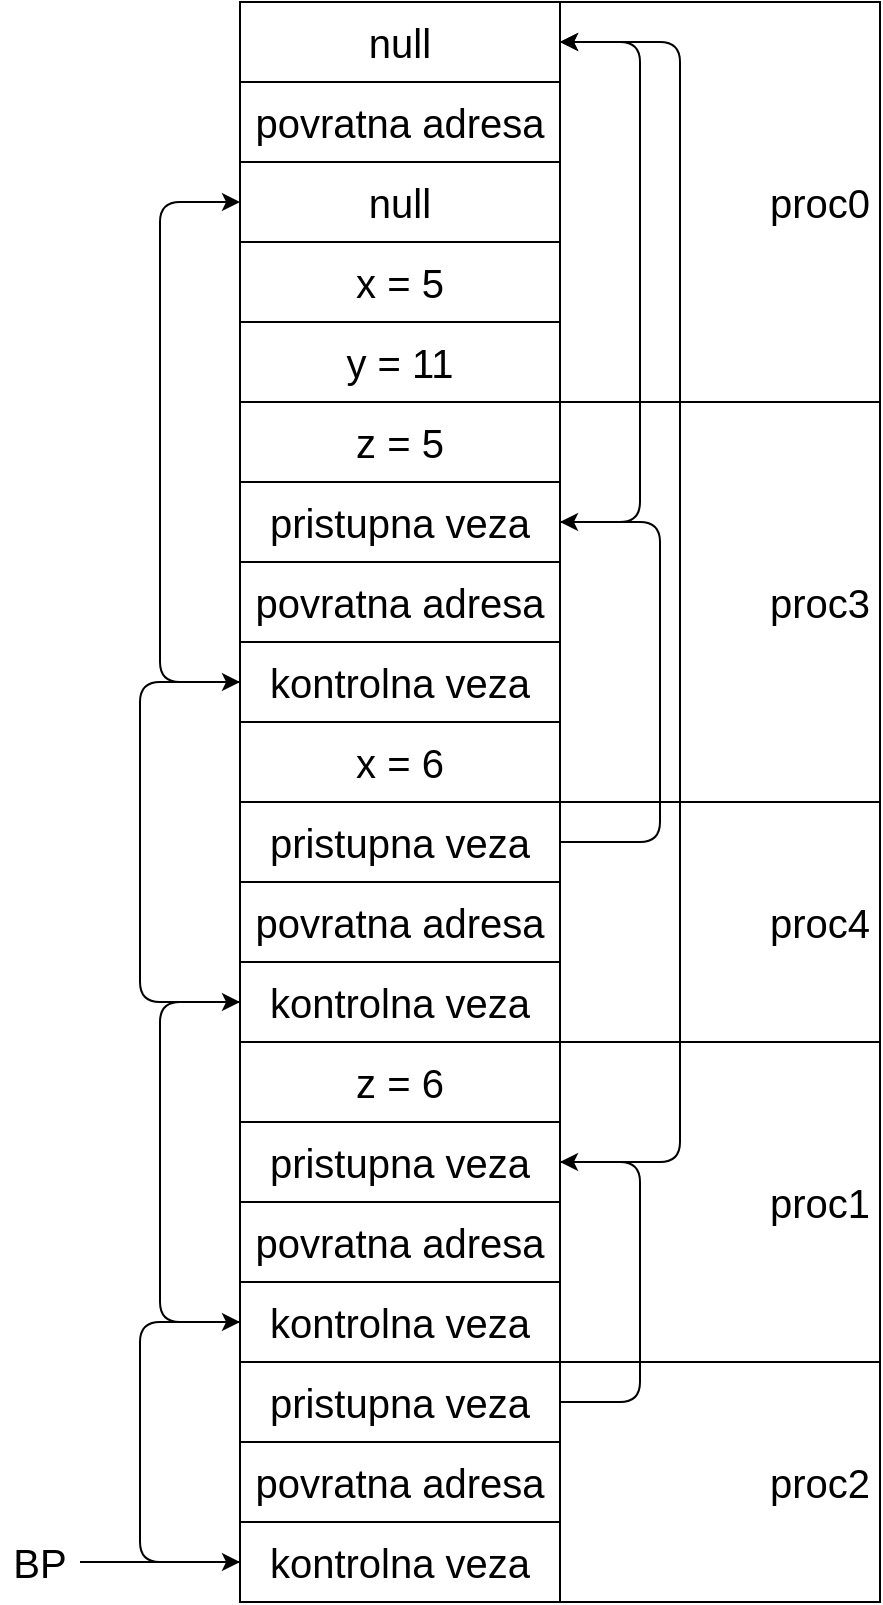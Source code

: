 <mxfile>
    <diagram id="3rr27o8rhyxWq3APOUr5" name="Stek">
        <mxGraphModel dx="835" dy="987" grid="1" gridSize="10" guides="1" tooltips="1" connect="1" arrows="1" fold="1" page="1" pageScale="1" pageWidth="850" pageHeight="1100" math="0" shadow="0">
            <root>
                <mxCell id="0"/>
                <mxCell id="1" parent="0"/>
                <mxCell id="42" value="" style="rounded=0;whiteSpace=wrap;html=1;fontSize=20;" vertex="1" parent="1">
                    <mxGeometry x="240" y="760" width="320" height="120" as="geometry"/>
                </mxCell>
                <mxCell id="38" value="" style="rounded=0;whiteSpace=wrap;html=1;fontSize=20;" vertex="1" parent="1">
                    <mxGeometry x="240" y="600" width="320" height="160" as="geometry"/>
                </mxCell>
                <mxCell id="26" value="" style="rounded=0;whiteSpace=wrap;html=1;fontSize=20;" vertex="1" parent="1">
                    <mxGeometry x="240" y="480" width="320" height="120" as="geometry"/>
                </mxCell>
                <mxCell id="19" value="" style="rounded=0;whiteSpace=wrap;html=1;fontSize=20;" vertex="1" parent="1">
                    <mxGeometry x="240" y="280" width="320" height="200" as="geometry"/>
                </mxCell>
                <mxCell id="17" value="" style="rounded=0;whiteSpace=wrap;html=1;fontSize=20;" vertex="1" parent="1">
                    <mxGeometry x="240" y="80" width="320" height="200" as="geometry"/>
                </mxCell>
                <mxCell id="5" value="&lt;font style=&quot;font-size: 20px&quot;&gt;x = 5&lt;/font&gt;" style="rounded=0;whiteSpace=wrap;html=1;" vertex="1" parent="1">
                    <mxGeometry x="240" y="200" width="160" height="40" as="geometry"/>
                </mxCell>
                <mxCell id="6" value="&lt;font style=&quot;font-size: 20px&quot;&gt;y = 11&lt;/font&gt;" style="rounded=0;whiteSpace=wrap;html=1;" vertex="1" parent="1">
                    <mxGeometry x="240" y="240" width="160" height="40" as="geometry"/>
                </mxCell>
                <mxCell id="7" value="&lt;span style=&quot;font-size: 20px&quot;&gt;null&lt;/span&gt;" style="rounded=0;whiteSpace=wrap;html=1;" vertex="1" parent="1">
                    <mxGeometry x="240" y="80" width="160" height="40" as="geometry"/>
                </mxCell>
                <mxCell id="8" value="&lt;font style=&quot;font-size: 20px&quot;&gt;povratna adresa&lt;/font&gt;" style="rounded=0;whiteSpace=wrap;html=1;" vertex="1" parent="1">
                    <mxGeometry x="240" y="120" width="160" height="40" as="geometry"/>
                </mxCell>
                <mxCell id="9" value="&lt;span style=&quot;font-size: 20px&quot;&gt;null&lt;/span&gt;" style="rounded=0;whiteSpace=wrap;html=1;" vertex="1" parent="1">
                    <mxGeometry x="240" y="160" width="160" height="40" as="geometry"/>
                </mxCell>
                <mxCell id="10" value="&lt;font style=&quot;font-size: 20px&quot;&gt;z = 5&lt;/font&gt;" style="rounded=0;whiteSpace=wrap;html=1;" vertex="1" parent="1">
                    <mxGeometry x="240" y="280" width="160" height="40" as="geometry"/>
                </mxCell>
                <mxCell id="11" value="&lt;font style=&quot;font-size: 20px&quot;&gt;pristupna veza&lt;/font&gt;" style="rounded=0;whiteSpace=wrap;html=1;" vertex="1" parent="1">
                    <mxGeometry x="240" y="320" width="160" height="40" as="geometry"/>
                </mxCell>
                <mxCell id="12" value="&lt;font style=&quot;font-size: 20px&quot;&gt;povratna adresa&lt;/font&gt;" style="rounded=0;whiteSpace=wrap;html=1;" vertex="1" parent="1">
                    <mxGeometry x="240" y="360" width="160" height="40" as="geometry"/>
                </mxCell>
                <mxCell id="13" value="&lt;span style=&quot;font-size: 20px&quot;&gt;kontrolna veza&lt;/span&gt;" style="rounded=0;whiteSpace=wrap;html=1;" vertex="1" parent="1">
                    <mxGeometry x="240" y="400" width="160" height="40" as="geometry"/>
                </mxCell>
                <mxCell id="14" value="" style="endArrow=classic;html=1;fontSize=20;exitX=1;exitY=0.5;exitDx=0;exitDy=0;entryX=1;entryY=0.5;entryDx=0;entryDy=0;" edge="1" parent="1" source="11" target="7">
                    <mxGeometry width="50" height="50" relative="1" as="geometry">
                        <mxPoint x="470" y="410" as="sourcePoint"/>
                        <mxPoint x="520" y="360" as="targetPoint"/>
                        <Array as="points">
                            <mxPoint x="440" y="340"/>
                            <mxPoint x="440" y="100"/>
                        </Array>
                    </mxGeometry>
                </mxCell>
                <mxCell id="15" value="" style="endArrow=classic;html=1;fontSize=20;exitX=0;exitY=0.5;exitDx=0;exitDy=0;entryX=0;entryY=0.5;entryDx=0;entryDy=0;" edge="1" parent="1" source="13" target="9">
                    <mxGeometry width="50" height="50" relative="1" as="geometry">
                        <mxPoint x="100" y="360" as="sourcePoint"/>
                        <mxPoint x="150" y="310" as="targetPoint"/>
                        <Array as="points">
                            <mxPoint x="200" y="420"/>
                            <mxPoint x="200" y="180"/>
                        </Array>
                    </mxGeometry>
                </mxCell>
                <mxCell id="16" value="&lt;font style=&quot;font-size: 20px&quot;&gt;x = 6&lt;/font&gt;" style="rounded=0;whiteSpace=wrap;html=1;" vertex="1" parent="1">
                    <mxGeometry x="240" y="440" width="160" height="40" as="geometry"/>
                </mxCell>
                <mxCell id="18" value="proc0" style="text;html=1;strokeColor=none;fillColor=none;align=center;verticalAlign=middle;whiteSpace=wrap;rounded=0;fontSize=20;" vertex="1" parent="1">
                    <mxGeometry x="500" y="165" width="60" height="30" as="geometry"/>
                </mxCell>
                <mxCell id="20" value="proc3" style="text;html=1;strokeColor=none;fillColor=none;align=center;verticalAlign=middle;whiteSpace=wrap;rounded=0;fontSize=20;" vertex="1" parent="1">
                    <mxGeometry x="500" y="365" width="60" height="30" as="geometry"/>
                </mxCell>
                <mxCell id="21" value="&lt;font style=&quot;font-size: 20px&quot;&gt;pristupna veza&lt;/font&gt;" style="rounded=0;whiteSpace=wrap;html=1;" vertex="1" parent="1">
                    <mxGeometry x="240" y="480" width="160" height="40" as="geometry"/>
                </mxCell>
                <mxCell id="22" value="&lt;font style=&quot;font-size: 20px&quot;&gt;povratna adresa&lt;/font&gt;" style="rounded=0;whiteSpace=wrap;html=1;" vertex="1" parent="1">
                    <mxGeometry x="240" y="520" width="160" height="40" as="geometry"/>
                </mxCell>
                <mxCell id="23" value="&lt;span style=&quot;font-size: 20px&quot;&gt;kontrolna veza&lt;/span&gt;" style="rounded=0;whiteSpace=wrap;html=1;" vertex="1" parent="1">
                    <mxGeometry x="240" y="560" width="160" height="40" as="geometry"/>
                </mxCell>
                <mxCell id="24" value="" style="endArrow=classic;html=1;fontSize=20;exitX=1;exitY=0.5;exitDx=0;exitDy=0;entryX=1;entryY=0.5;entryDx=0;entryDy=0;" edge="1" parent="1" source="21" target="11">
                    <mxGeometry width="50" height="50" relative="1" as="geometry">
                        <mxPoint x="480" y="620" as="sourcePoint"/>
                        <mxPoint x="530" y="570" as="targetPoint"/>
                        <Array as="points">
                            <mxPoint x="450" y="500"/>
                            <mxPoint x="450" y="340"/>
                        </Array>
                    </mxGeometry>
                </mxCell>
                <mxCell id="25" value="" style="endArrow=classic;html=1;fontSize=20;exitX=0;exitY=0.5;exitDx=0;exitDy=0;entryX=0;entryY=0.5;entryDx=0;entryDy=0;" edge="1" parent="1" source="23" target="13">
                    <mxGeometry width="50" height="50" relative="1" as="geometry">
                        <mxPoint x="30" y="600" as="sourcePoint"/>
                        <mxPoint x="80" y="550" as="targetPoint"/>
                        <Array as="points">
                            <mxPoint x="190" y="580"/>
                            <mxPoint x="190" y="420"/>
                        </Array>
                    </mxGeometry>
                </mxCell>
                <mxCell id="27" value="proc4" style="text;html=1;strokeColor=none;fillColor=none;align=center;verticalAlign=middle;whiteSpace=wrap;rounded=0;fontSize=20;" vertex="1" parent="1">
                    <mxGeometry x="500" y="525" width="60" height="30" as="geometry"/>
                </mxCell>
                <mxCell id="28" value="&lt;font style=&quot;font-size: 20px&quot;&gt;z = 6&lt;/font&gt;" style="rounded=0;whiteSpace=wrap;html=1;" vertex="1" parent="1">
                    <mxGeometry x="240" y="600" width="160" height="40" as="geometry"/>
                </mxCell>
                <mxCell id="29" value="&lt;font style=&quot;font-size: 20px&quot;&gt;pristupna veza&lt;/font&gt;" style="rounded=0;whiteSpace=wrap;html=1;" vertex="1" parent="1">
                    <mxGeometry x="240" y="640" width="160" height="40" as="geometry"/>
                </mxCell>
                <mxCell id="30" value="&lt;font style=&quot;font-size: 20px&quot;&gt;povratna adresa&lt;/font&gt;" style="rounded=0;whiteSpace=wrap;html=1;" vertex="1" parent="1">
                    <mxGeometry x="240" y="680" width="160" height="40" as="geometry"/>
                </mxCell>
                <mxCell id="31" value="&lt;span style=&quot;font-size: 20px&quot;&gt;kontrolna veza&lt;/span&gt;" style="rounded=0;whiteSpace=wrap;html=1;" vertex="1" parent="1">
                    <mxGeometry x="240" y="720" width="160" height="40" as="geometry"/>
                </mxCell>
                <mxCell id="33" value="" style="endArrow=classic;html=1;fontSize=20;exitX=1;exitY=0.5;exitDx=0;exitDy=0;entryX=1;entryY=0.5;entryDx=0;entryDy=0;" edge="1" parent="1" source="29" target="7">
                    <mxGeometry width="50" height="50" relative="1" as="geometry">
                        <mxPoint x="500" y="710" as="sourcePoint"/>
                        <mxPoint x="550" y="660" as="targetPoint"/>
                        <Array as="points">
                            <mxPoint x="460" y="660"/>
                            <mxPoint x="460" y="100"/>
                        </Array>
                    </mxGeometry>
                </mxCell>
                <mxCell id="34" value="" style="endArrow=classic;html=1;fontSize=20;exitX=0;exitY=0.5;exitDx=0;exitDy=0;entryX=0;entryY=0.5;entryDx=0;entryDy=0;" edge="1" parent="1" source="31" target="23">
                    <mxGeometry width="50" height="50" relative="1" as="geometry">
                        <mxPoint x="80" y="750" as="sourcePoint"/>
                        <mxPoint x="130" y="700" as="targetPoint"/>
                        <Array as="points">
                            <mxPoint x="200" y="740"/>
                            <mxPoint x="200" y="580"/>
                        </Array>
                    </mxGeometry>
                </mxCell>
                <mxCell id="35" value="&lt;font style=&quot;font-size: 20px&quot;&gt;pristupna veza&lt;/font&gt;" style="rounded=0;whiteSpace=wrap;html=1;" vertex="1" parent="1">
                    <mxGeometry x="240" y="760" width="160" height="40" as="geometry"/>
                </mxCell>
                <mxCell id="36" value="&lt;font style=&quot;font-size: 20px&quot;&gt;povratna adresa&lt;/font&gt;" style="rounded=0;whiteSpace=wrap;html=1;" vertex="1" parent="1">
                    <mxGeometry x="240" y="800" width="160" height="40" as="geometry"/>
                </mxCell>
                <mxCell id="37" value="&lt;span style=&quot;font-size: 20px&quot;&gt;kontrolna veza&lt;/span&gt;" style="rounded=0;whiteSpace=wrap;html=1;" vertex="1" parent="1">
                    <mxGeometry x="240" y="840" width="160" height="40" as="geometry"/>
                </mxCell>
                <mxCell id="39" value="proc1" style="text;html=1;strokeColor=none;fillColor=none;align=center;verticalAlign=middle;whiteSpace=wrap;rounded=0;fontSize=20;" vertex="1" parent="1">
                    <mxGeometry x="500" y="665" width="60" height="30" as="geometry"/>
                </mxCell>
                <mxCell id="40" value="" style="endArrow=classic;html=1;fontSize=20;exitX=0;exitY=0.5;exitDx=0;exitDy=0;entryX=0;entryY=0.5;entryDx=0;entryDy=0;" edge="1" parent="1" source="37" target="31">
                    <mxGeometry width="50" height="50" relative="1" as="geometry">
                        <mxPoint x="50" y="740" as="sourcePoint"/>
                        <mxPoint x="100" y="690" as="targetPoint"/>
                        <Array as="points">
                            <mxPoint x="190" y="860"/>
                            <mxPoint x="190" y="740"/>
                        </Array>
                    </mxGeometry>
                </mxCell>
                <mxCell id="41" value="" style="endArrow=classic;html=1;fontSize=20;exitX=1;exitY=0.5;exitDx=0;exitDy=0;" edge="1" parent="1" source="35">
                    <mxGeometry width="50" height="50" relative="1" as="geometry">
                        <mxPoint x="490" y="910" as="sourcePoint"/>
                        <mxPoint x="400" y="660" as="targetPoint"/>
                        <Array as="points">
                            <mxPoint x="440" y="780"/>
                            <mxPoint x="440" y="660"/>
                        </Array>
                    </mxGeometry>
                </mxCell>
                <mxCell id="43" value="proc2" style="text;html=1;strokeColor=none;fillColor=none;align=center;verticalAlign=middle;whiteSpace=wrap;rounded=0;fontSize=20;" vertex="1" parent="1">
                    <mxGeometry x="500" y="805" width="60" height="30" as="geometry"/>
                </mxCell>
                <mxCell id="47" value="" style="endArrow=classic;html=1;fontSize=20;exitX=1;exitY=0.5;exitDx=0;exitDy=0;" edge="1" parent="1" source="48">
                    <mxGeometry width="50" height="50" relative="1" as="geometry">
                        <mxPoint x="150" y="860" as="sourcePoint"/>
                        <mxPoint x="240" y="860" as="targetPoint"/>
                    </mxGeometry>
                </mxCell>
                <mxCell id="48" value="BP" style="text;html=1;strokeColor=none;fillColor=none;align=center;verticalAlign=middle;whiteSpace=wrap;rounded=0;fontSize=20;" vertex="1" parent="1">
                    <mxGeometry x="120" y="840" width="40" height="40" as="geometry"/>
                </mxCell>
            </root>
        </mxGraphModel>
    </diagram>
</mxfile>
